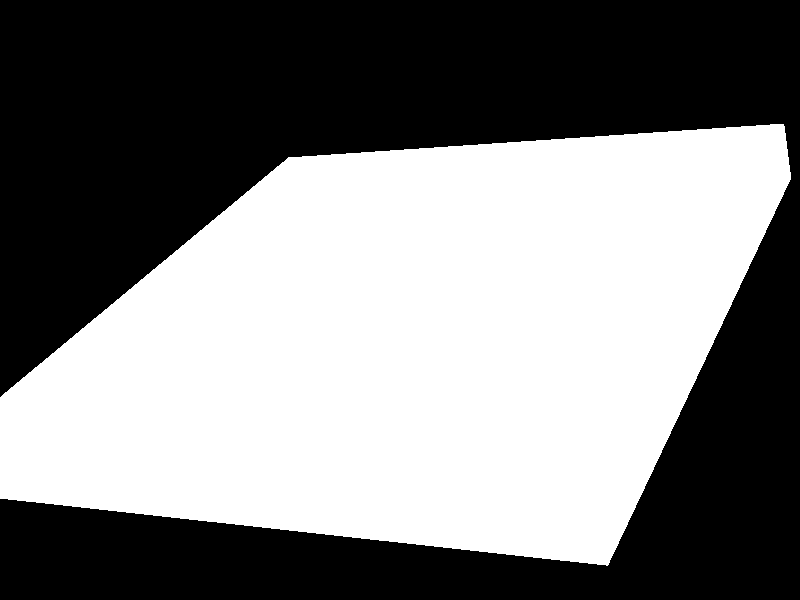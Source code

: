 // This work is licensed under the Creative Commons Attribution 3.0 Unported License.
// To view a copy of this license, visit http://creativecommons.org/licenses/by/3.0/
// or send a letter to Creative Commons, 444 Castro Street, Suite 900, Mountain View,
// California, 94041, USA.

// Persistence of Vision Raytracer Scene Description File
// File: galaxy.pov
// Author:
// Description: Density_file pattern example
//
// -w320 -h240
// -w800 -h600 +a0.3
//
//*******************************************

#version 3.6;
global_settings {assumed_gamma 1.0}

camera { angle 35 // direction z*2 
         location <0,0,-10>
       }

box {0, 1
	texture {
		pigment {rgbt 1}
	}
	interior {
		media {
			emission 1
			scattering {1, 0.1}
			intervals 1
			samples 5
			method 3
			density {
				density_file df3 "spiral.df3" interpolate 1
				color_map {
					[0    rgb 0]
					[0.1  rgb <0.5,0.5,0.7>]
					[0.5  rgb <1.0,0.5,0.7>]
					[0.7  rgb <1.0,1.0,0.7>]
					[1    rgb 1]
				}
			}
		}
	}
	hollow
	translate -0.5
	scale 5*<1,1,0.1>
	rotate <60,30,0>
}

light_source {<500,500,-500> rgb 1}
